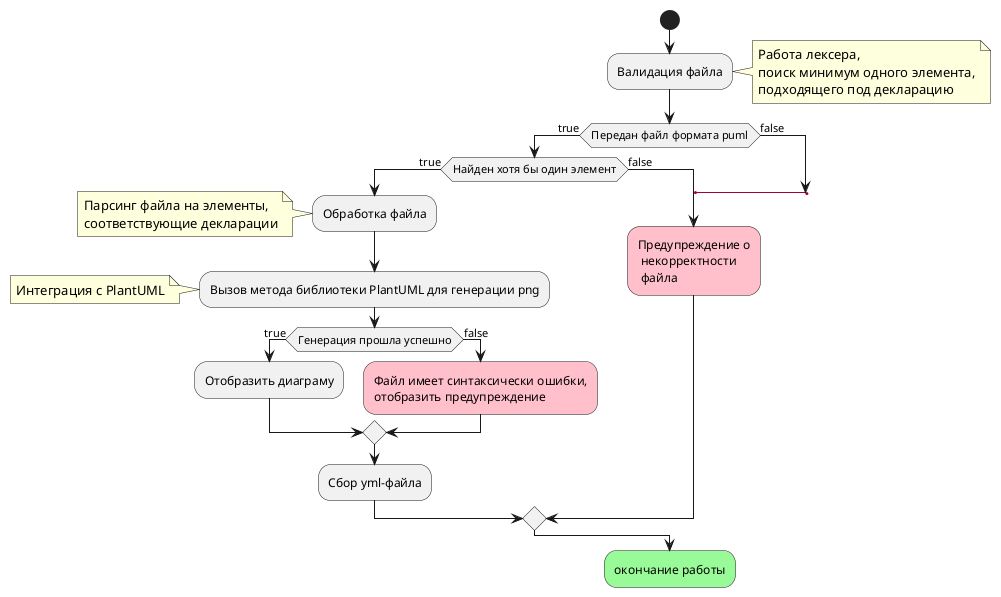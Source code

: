 @startuml
'https://plantuml.com/activity-diagram-beta

start
:Валидация файла;
note right
    Работа лексера,
    поиск минимум одного элемента,
    подходящего под декларацию
end note
if(Передан файл формата puml) then (true)
       if (Найден хотя бы один элемент) then (true)
            :Обработка файла;
            note left
               Парсинг файла на элементы,
               соответствующие декларации
            end note
            :Вызов метода библиотеки PlantUML для генерации png;
            note left
                Интеграция с PlantUML
            end note
            if(Генерация прошла успешно) then (true)
                :Отобразить диаграму;
            else (false)
                #pink:Файл имеет синтаксически ошибки,
                отобразить предупреждение;
            endif
            :Сбор yml-файла;

       else (false)
             label msg_err;
            #pink:Предупреждение о
             некорректности
             файла;

       endif
else (false)
    label msg_err2;
    goto msg_err;
endif;


#palegreen:окончание работы;

@enduml
